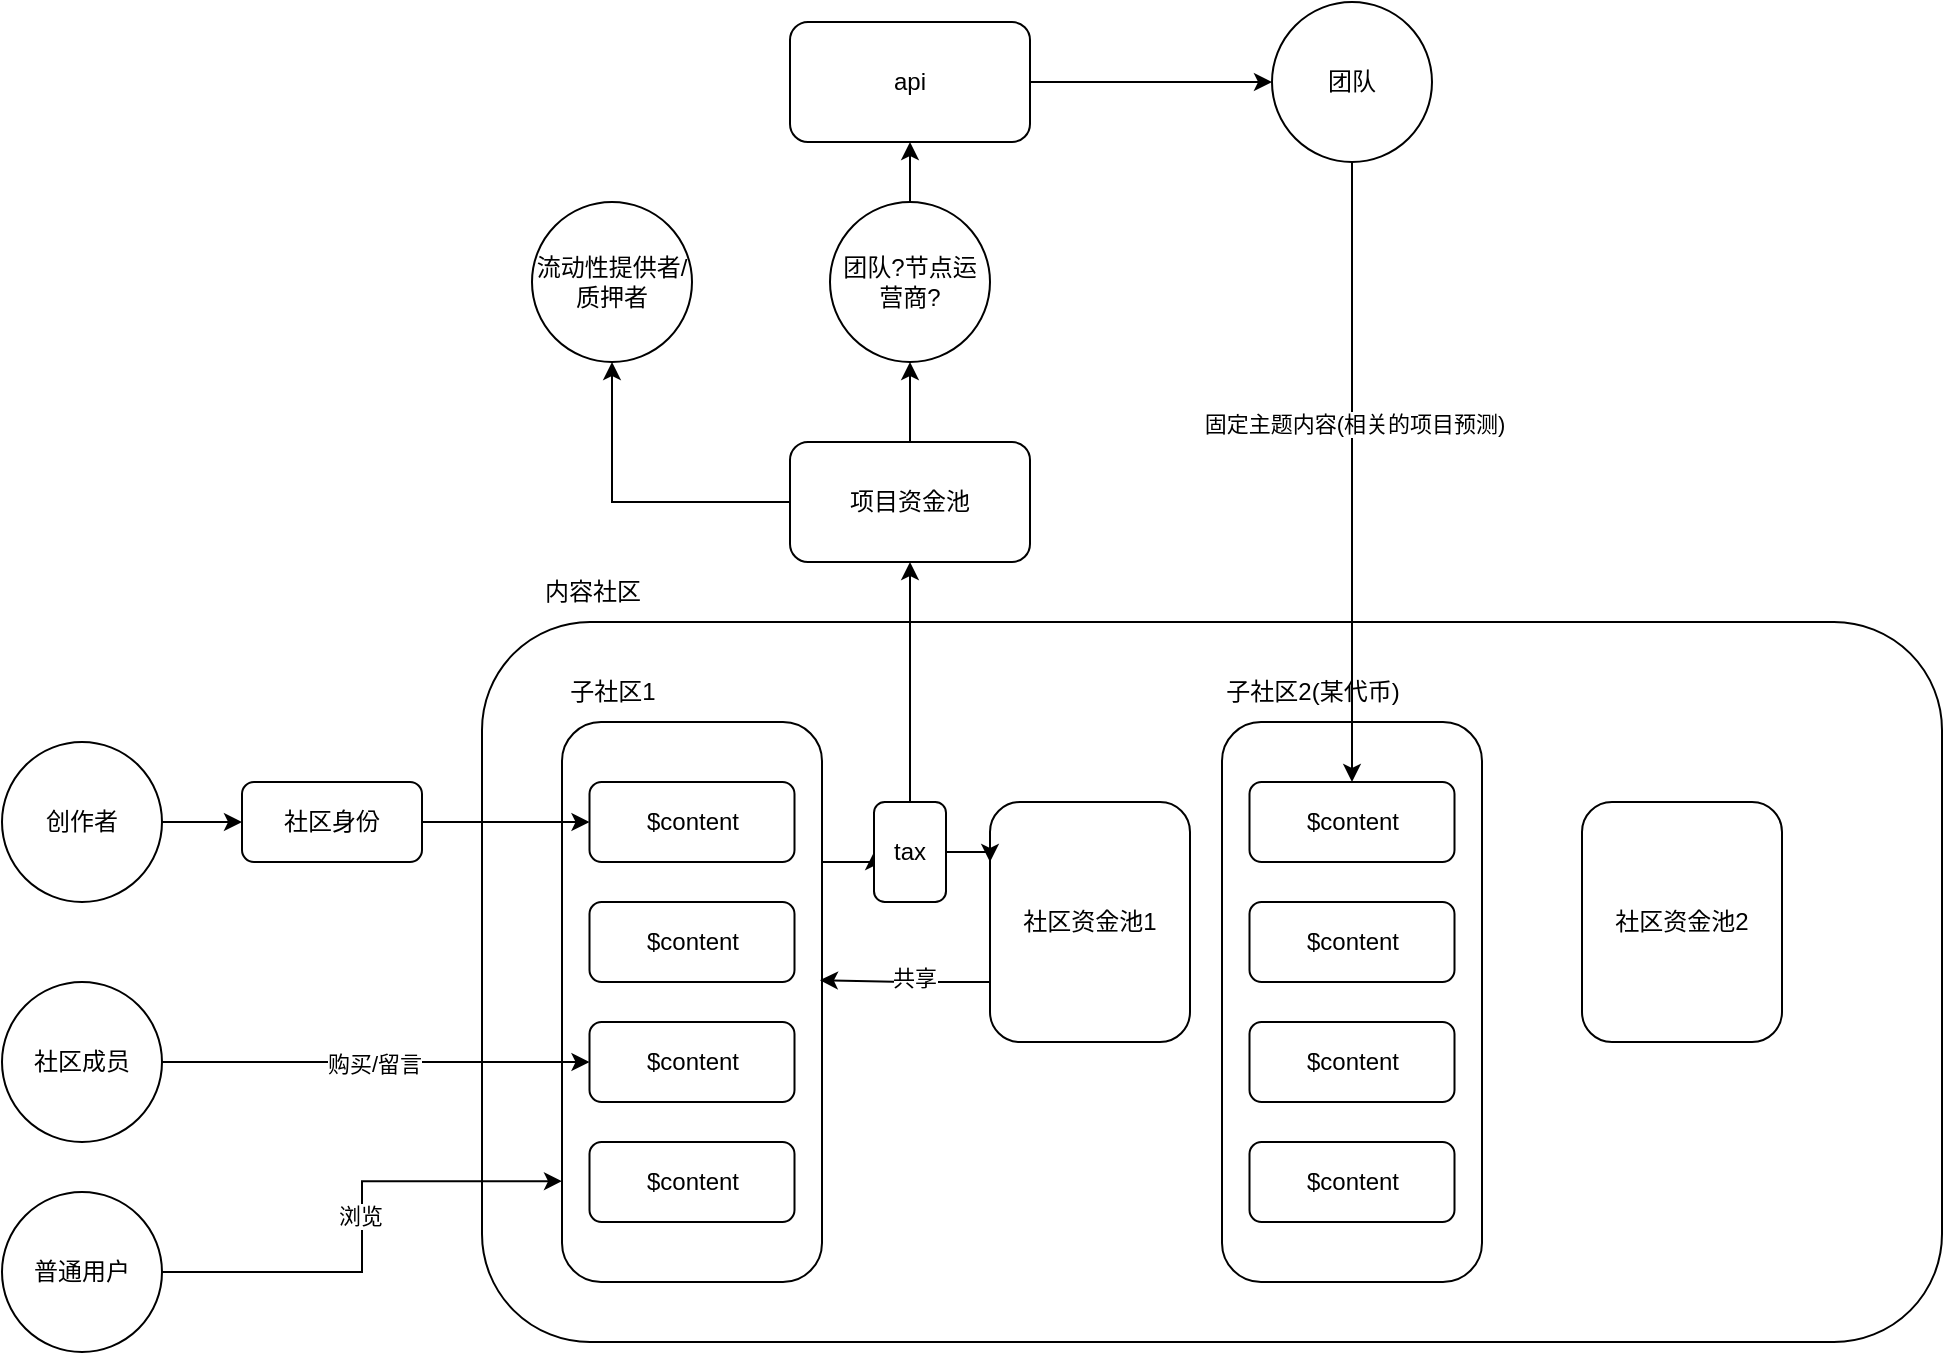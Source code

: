<mxfile version="22.1.11" type="github">
  <diagram name="第 1 页" id="QsYs86cVsaAJw9Q9r5-s">
    <mxGraphModel dx="2192" dy="2049" grid="1" gridSize="10" guides="1" tooltips="1" connect="1" arrows="1" fold="1" page="1" pageScale="1" pageWidth="827" pageHeight="1169" math="0" shadow="0">
      <root>
        <mxCell id="0" />
        <mxCell id="1" parent="0" />
        <mxCell id="AaYTcqGkjpcoCeWcC3un-1" value="" style="rounded=1;whiteSpace=wrap;html=1;" vertex="1" parent="1">
          <mxGeometry x="160" y="300" width="730" height="360" as="geometry" />
        </mxCell>
        <mxCell id="AaYTcqGkjpcoCeWcC3un-2" value="内容社区" style="text;html=1;align=center;verticalAlign=middle;resizable=0;points=[];autosize=1;strokeColor=none;fillColor=none;" vertex="1" parent="1">
          <mxGeometry x="180" y="270" width="70" height="30" as="geometry" />
        </mxCell>
        <mxCell id="AaYTcqGkjpcoCeWcC3un-29" style="edgeStyle=orthogonalEdgeStyle;rounded=0;orthogonalLoop=1;jettySize=auto;html=1;exitX=1;exitY=0.25;exitDx=0;exitDy=0;entryX=0;entryY=0.5;entryDx=0;entryDy=0;" edge="1" parent="1" source="AaYTcqGkjpcoCeWcC3un-3" target="AaYTcqGkjpcoCeWcC3un-28">
          <mxGeometry relative="1" as="geometry" />
        </mxCell>
        <mxCell id="AaYTcqGkjpcoCeWcC3un-3" value="" style="rounded=1;whiteSpace=wrap;html=1;" vertex="1" parent="1">
          <mxGeometry x="200" y="350" width="130" height="280" as="geometry" />
        </mxCell>
        <mxCell id="AaYTcqGkjpcoCeWcC3un-4" value="子社区1" style="text;html=1;align=center;verticalAlign=middle;resizable=0;points=[];autosize=1;strokeColor=none;fillColor=none;" vertex="1" parent="1">
          <mxGeometry x="190" y="320" width="70" height="30" as="geometry" />
        </mxCell>
        <mxCell id="AaYTcqGkjpcoCeWcC3un-5" value="$content" style="rounded=1;whiteSpace=wrap;html=1;" vertex="1" parent="1">
          <mxGeometry x="213.75" y="380" width="102.5" height="40" as="geometry" />
        </mxCell>
        <mxCell id="AaYTcqGkjpcoCeWcC3un-6" value="$content" style="rounded=1;whiteSpace=wrap;html=1;" vertex="1" parent="1">
          <mxGeometry x="213.75" y="440" width="102.5" height="40" as="geometry" />
        </mxCell>
        <mxCell id="AaYTcqGkjpcoCeWcC3un-8" value="$content" style="rounded=1;whiteSpace=wrap;html=1;" vertex="1" parent="1">
          <mxGeometry x="213.75" y="500" width="102.5" height="40" as="geometry" />
        </mxCell>
        <mxCell id="AaYTcqGkjpcoCeWcC3un-9" value="$content" style="rounded=1;whiteSpace=wrap;html=1;" vertex="1" parent="1">
          <mxGeometry x="213.75" y="560" width="102.5" height="40" as="geometry" />
        </mxCell>
        <mxCell id="AaYTcqGkjpcoCeWcC3un-12" value="" style="rounded=1;whiteSpace=wrap;html=1;" vertex="1" parent="1">
          <mxGeometry x="530" y="350" width="130" height="280" as="geometry" />
        </mxCell>
        <mxCell id="AaYTcqGkjpcoCeWcC3un-13" value="子社区2(某代币)" style="text;html=1;align=center;verticalAlign=middle;resizable=0;points=[];autosize=1;strokeColor=none;fillColor=none;" vertex="1" parent="1">
          <mxGeometry x="520" y="320" width="110" height="30" as="geometry" />
        </mxCell>
        <mxCell id="AaYTcqGkjpcoCeWcC3un-14" value="$content" style="rounded=1;whiteSpace=wrap;html=1;" vertex="1" parent="1">
          <mxGeometry x="543.75" y="380" width="102.5" height="40" as="geometry" />
        </mxCell>
        <mxCell id="AaYTcqGkjpcoCeWcC3un-15" value="$content" style="rounded=1;whiteSpace=wrap;html=1;" vertex="1" parent="1">
          <mxGeometry x="543.75" y="440" width="102.5" height="40" as="geometry" />
        </mxCell>
        <mxCell id="AaYTcqGkjpcoCeWcC3un-16" value="$content" style="rounded=1;whiteSpace=wrap;html=1;" vertex="1" parent="1">
          <mxGeometry x="543.75" y="500" width="102.5" height="40" as="geometry" />
        </mxCell>
        <mxCell id="AaYTcqGkjpcoCeWcC3un-17" value="$content" style="rounded=1;whiteSpace=wrap;html=1;" vertex="1" parent="1">
          <mxGeometry x="543.75" y="560" width="102.5" height="40" as="geometry" />
        </mxCell>
        <mxCell id="AaYTcqGkjpcoCeWcC3un-18" value="社区资金池1" style="rounded=1;whiteSpace=wrap;html=1;" vertex="1" parent="1">
          <mxGeometry x="414" y="390" width="100" height="120" as="geometry" />
        </mxCell>
        <mxCell id="AaYTcqGkjpcoCeWcC3un-19" value="社区资金池2" style="rounded=1;whiteSpace=wrap;html=1;" vertex="1" parent="1">
          <mxGeometry x="710" y="390" width="100" height="120" as="geometry" />
        </mxCell>
        <mxCell id="AaYTcqGkjpcoCeWcC3un-21" style="edgeStyle=orthogonalEdgeStyle;rounded=0;orthogonalLoop=1;jettySize=auto;html=1;exitX=0;exitY=0.75;exitDx=0;exitDy=0;entryX=0.992;entryY=0.461;entryDx=0;entryDy=0;entryPerimeter=0;" edge="1" parent="1" source="AaYTcqGkjpcoCeWcC3un-18" target="AaYTcqGkjpcoCeWcC3un-3">
          <mxGeometry relative="1" as="geometry" />
        </mxCell>
        <mxCell id="AaYTcqGkjpcoCeWcC3un-23" value="共享" style="edgeLabel;html=1;align=center;verticalAlign=middle;resizable=0;points=[];" vertex="1" connectable="0" parent="AaYTcqGkjpcoCeWcC3un-21">
          <mxGeometry x="-0.114" y="-2" relative="1" as="geometry">
            <mxPoint as="offset" />
          </mxGeometry>
        </mxCell>
        <mxCell id="AaYTcqGkjpcoCeWcC3un-26" style="edgeStyle=orthogonalEdgeStyle;rounded=0;orthogonalLoop=1;jettySize=auto;html=1;exitX=1;exitY=0.5;exitDx=0;exitDy=0;entryX=0;entryY=0.5;entryDx=0;entryDy=0;" edge="1" parent="1" source="AaYTcqGkjpcoCeWcC3un-24" target="AaYTcqGkjpcoCeWcC3un-25">
          <mxGeometry relative="1" as="geometry" />
        </mxCell>
        <mxCell id="AaYTcqGkjpcoCeWcC3un-24" value="创作者" style="ellipse;whiteSpace=wrap;html=1;aspect=fixed;" vertex="1" parent="1">
          <mxGeometry x="-80" y="360" width="80" height="80" as="geometry" />
        </mxCell>
        <mxCell id="AaYTcqGkjpcoCeWcC3un-27" style="edgeStyle=orthogonalEdgeStyle;rounded=0;orthogonalLoop=1;jettySize=auto;html=1;exitX=1;exitY=0.5;exitDx=0;exitDy=0;entryX=0;entryY=0.5;entryDx=0;entryDy=0;" edge="1" parent="1" source="AaYTcqGkjpcoCeWcC3un-25" target="AaYTcqGkjpcoCeWcC3un-5">
          <mxGeometry relative="1" as="geometry" />
        </mxCell>
        <mxCell id="AaYTcqGkjpcoCeWcC3un-25" value="社区身份" style="rounded=1;whiteSpace=wrap;html=1;" vertex="1" parent="1">
          <mxGeometry x="40" y="380" width="90" height="40" as="geometry" />
        </mxCell>
        <mxCell id="AaYTcqGkjpcoCeWcC3un-33" style="edgeStyle=orthogonalEdgeStyle;rounded=0;orthogonalLoop=1;jettySize=auto;html=1;exitX=1;exitY=0.5;exitDx=0;exitDy=0;entryX=0;entryY=0.25;entryDx=0;entryDy=0;" edge="1" parent="1" source="AaYTcqGkjpcoCeWcC3un-28" target="AaYTcqGkjpcoCeWcC3un-18">
          <mxGeometry relative="1" as="geometry" />
        </mxCell>
        <mxCell id="AaYTcqGkjpcoCeWcC3un-48" style="edgeStyle=orthogonalEdgeStyle;rounded=0;orthogonalLoop=1;jettySize=auto;html=1;exitX=0.5;exitY=0;exitDx=0;exitDy=0;entryX=0.5;entryY=1;entryDx=0;entryDy=0;" edge="1" parent="1" source="AaYTcqGkjpcoCeWcC3un-28" target="AaYTcqGkjpcoCeWcC3un-46">
          <mxGeometry relative="1" as="geometry" />
        </mxCell>
        <mxCell id="AaYTcqGkjpcoCeWcC3un-28" value="tax" style="rounded=1;whiteSpace=wrap;html=1;" vertex="1" parent="1">
          <mxGeometry x="356" y="390" width="36" height="50" as="geometry" />
        </mxCell>
        <mxCell id="AaYTcqGkjpcoCeWcC3un-36" style="edgeStyle=orthogonalEdgeStyle;rounded=0;orthogonalLoop=1;jettySize=auto;html=1;exitX=1;exitY=0.5;exitDx=0;exitDy=0;entryX=0;entryY=0.5;entryDx=0;entryDy=0;" edge="1" parent="1" source="AaYTcqGkjpcoCeWcC3un-34" target="AaYTcqGkjpcoCeWcC3un-8">
          <mxGeometry relative="1" as="geometry" />
        </mxCell>
        <mxCell id="AaYTcqGkjpcoCeWcC3un-37" value="购买" style="edgeLabel;html=1;align=center;verticalAlign=middle;resizable=0;points=[];" vertex="1" connectable="0" parent="AaYTcqGkjpcoCeWcC3un-36">
          <mxGeometry x="-0.008" y="-2" relative="1" as="geometry">
            <mxPoint as="offset" />
          </mxGeometry>
        </mxCell>
        <mxCell id="AaYTcqGkjpcoCeWcC3un-44" value="留言" style="edgeLabel;html=1;align=center;verticalAlign=middle;resizable=0;points=[];" vertex="1" connectable="0" parent="AaYTcqGkjpcoCeWcC3un-36">
          <mxGeometry x="-0.021" y="-1" relative="1" as="geometry">
            <mxPoint as="offset" />
          </mxGeometry>
        </mxCell>
        <mxCell id="AaYTcqGkjpcoCeWcC3un-45" value="购买/留言" style="edgeLabel;html=1;align=center;verticalAlign=middle;resizable=0;points=[];" vertex="1" connectable="0" parent="AaYTcqGkjpcoCeWcC3un-36">
          <mxGeometry x="-0.011" y="-1" relative="1" as="geometry">
            <mxPoint as="offset" />
          </mxGeometry>
        </mxCell>
        <mxCell id="AaYTcqGkjpcoCeWcC3un-34" value="社区成员" style="ellipse;whiteSpace=wrap;html=1;aspect=fixed;" vertex="1" parent="1">
          <mxGeometry x="-80" y="480" width="80" height="80" as="geometry" />
        </mxCell>
        <mxCell id="AaYTcqGkjpcoCeWcC3un-38" value="普通用户" style="ellipse;whiteSpace=wrap;html=1;aspect=fixed;" vertex="1" parent="1">
          <mxGeometry x="-80" y="585" width="80" height="80" as="geometry" />
        </mxCell>
        <mxCell id="AaYTcqGkjpcoCeWcC3un-39" style="edgeStyle=orthogonalEdgeStyle;rounded=0;orthogonalLoop=1;jettySize=auto;html=1;exitX=1;exitY=0.5;exitDx=0;exitDy=0;entryX=0;entryY=0.82;entryDx=0;entryDy=0;entryPerimeter=0;" edge="1" parent="1" source="AaYTcqGkjpcoCeWcC3un-38" target="AaYTcqGkjpcoCeWcC3un-3">
          <mxGeometry relative="1" as="geometry" />
        </mxCell>
        <mxCell id="AaYTcqGkjpcoCeWcC3un-40" value="浏览" style="edgeLabel;html=1;align=center;verticalAlign=middle;resizable=0;points=[];" vertex="1" connectable="0" parent="AaYTcqGkjpcoCeWcC3un-39">
          <mxGeometry x="0.043" y="1" relative="1" as="geometry">
            <mxPoint as="offset" />
          </mxGeometry>
        </mxCell>
        <mxCell id="AaYTcqGkjpcoCeWcC3un-56" style="edgeStyle=orthogonalEdgeStyle;rounded=0;orthogonalLoop=1;jettySize=auto;html=1;exitX=0.5;exitY=0;exitDx=0;exitDy=0;entryX=0.5;entryY=1;entryDx=0;entryDy=0;" edge="1" parent="1" source="AaYTcqGkjpcoCeWcC3un-46" target="AaYTcqGkjpcoCeWcC3un-58">
          <mxGeometry relative="1" as="geometry">
            <mxPoint x="374" y="160" as="targetPoint" />
          </mxGeometry>
        </mxCell>
        <mxCell id="AaYTcqGkjpcoCeWcC3un-64" style="edgeStyle=orthogonalEdgeStyle;rounded=0;orthogonalLoop=1;jettySize=auto;html=1;exitX=0;exitY=0.5;exitDx=0;exitDy=0;entryX=0.5;entryY=1;entryDx=0;entryDy=0;" edge="1" parent="1" source="AaYTcqGkjpcoCeWcC3un-46" target="AaYTcqGkjpcoCeWcC3un-63">
          <mxGeometry relative="1" as="geometry" />
        </mxCell>
        <mxCell id="AaYTcqGkjpcoCeWcC3un-46" value="项目资金池" style="rounded=1;whiteSpace=wrap;html=1;" vertex="1" parent="1">
          <mxGeometry x="314" y="210" width="120" height="60" as="geometry" />
        </mxCell>
        <mxCell id="AaYTcqGkjpcoCeWcC3un-59" style="edgeStyle=orthogonalEdgeStyle;rounded=0;orthogonalLoop=1;jettySize=auto;html=1;exitX=1;exitY=0.5;exitDx=0;exitDy=0;entryX=0;entryY=0.5;entryDx=0;entryDy=0;" edge="1" parent="1" source="AaYTcqGkjpcoCeWcC3un-47" target="AaYTcqGkjpcoCeWcC3un-54">
          <mxGeometry relative="1" as="geometry" />
        </mxCell>
        <mxCell id="AaYTcqGkjpcoCeWcC3un-47" value="api" style="rounded=1;whiteSpace=wrap;html=1;" vertex="1" parent="1">
          <mxGeometry x="314" width="120" height="60" as="geometry" />
        </mxCell>
        <mxCell id="AaYTcqGkjpcoCeWcC3un-60" style="edgeStyle=orthogonalEdgeStyle;rounded=0;orthogonalLoop=1;jettySize=auto;html=1;exitX=0.5;exitY=1;exitDx=0;exitDy=0;entryX=0.5;entryY=0;entryDx=0;entryDy=0;" edge="1" parent="1" source="AaYTcqGkjpcoCeWcC3un-54" target="AaYTcqGkjpcoCeWcC3un-14">
          <mxGeometry relative="1" as="geometry" />
        </mxCell>
        <mxCell id="AaYTcqGkjpcoCeWcC3un-61" value="固定主题内容(相关的项目预测)" style="edgeLabel;html=1;align=center;verticalAlign=middle;resizable=0;points=[];" vertex="1" connectable="0" parent="AaYTcqGkjpcoCeWcC3un-60">
          <mxGeometry x="-0.159" y="1" relative="1" as="geometry">
            <mxPoint as="offset" />
          </mxGeometry>
        </mxCell>
        <mxCell id="AaYTcqGkjpcoCeWcC3un-54" value="团队" style="ellipse;whiteSpace=wrap;html=1;aspect=fixed;" vertex="1" parent="1">
          <mxGeometry x="555" y="-10" width="80" height="80" as="geometry" />
        </mxCell>
        <mxCell id="AaYTcqGkjpcoCeWcC3un-57" style="edgeStyle=orthogonalEdgeStyle;rounded=0;orthogonalLoop=1;jettySize=auto;html=1;exitX=0.5;exitY=0;exitDx=0;exitDy=0;" edge="1" parent="1" source="AaYTcqGkjpcoCeWcC3un-58" target="AaYTcqGkjpcoCeWcC3un-47">
          <mxGeometry relative="1" as="geometry">
            <mxPoint x="374" y="100" as="sourcePoint" />
          </mxGeometry>
        </mxCell>
        <mxCell id="AaYTcqGkjpcoCeWcC3un-58" value="团队?节点运营商?" style="ellipse;whiteSpace=wrap;html=1;aspect=fixed;" vertex="1" parent="1">
          <mxGeometry x="334" y="90" width="80" height="80" as="geometry" />
        </mxCell>
        <mxCell id="AaYTcqGkjpcoCeWcC3un-63" value="流动性提供者/质押者" style="ellipse;whiteSpace=wrap;html=1;aspect=fixed;" vertex="1" parent="1">
          <mxGeometry x="185" y="90" width="80" height="80" as="geometry" />
        </mxCell>
      </root>
    </mxGraphModel>
  </diagram>
</mxfile>
